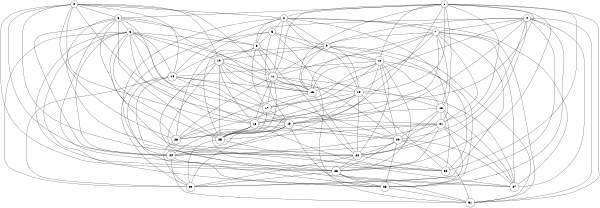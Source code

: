 graph { graph [size="4,4"]; node[shape=circle];
 0-- 2
 0-- 3
 0--10
 0--11
 0--14
 0--18
 0--19
 0--22
 0--23
 0--24
 0--26
 1-- 2
 1-- 3
 1--11
 1--12
 1--13
 1--15
 1--16
 1--18
 1--19
 1--21
 1--23
 1--30
 1--31
 2-- 5
 2-- 7
 2-- 8
 2-- 9
 2--11
 2--14
 2--15
 2--21
 2--24
 2--27
 3-- 6
 3-- 8
 3--16
 3--18
 3--22
 3--24
 3--25
 3--26
 3--30
 4-- 7
 4-- 8
 4-- 9
 4--16
 4--19
 4--20
 4--22
 4--27
 4--28
 4--29
 4--31
 5-- 8
 5-- 9
 5--12
 5--19
 5--26
 5--29
 5--31
 6-- 8
 6--10
 6--11
 6--14
 6--17
 6--18
 6--21
 6--22
 6--23
 6--24
 6--25
 6--28
 6--29
 7-- 9
 7--11
 7--13
 7--15
 7--16
 7--19
 7--21
 7--27
 7--29
 7--31
 8--10
 8--11
 8--15
 8--16
 8--17
 8--25
 9--10
 9--11
 9--12
 9--14
 9--15
 9--16
 9--30
 9--31
10--11
10--15
10--16
10--18
10--20
10--25
10--27
10--30
11--13
11--16
11--17
11--18
11--20
11--22
11--25
11--26
12--13
12--14
12--16
12--17
12--20
12--22
12--23
12--24
12--26
12--28
13--18
13--20
13--21
13--22
13--27
13--30
14--16
14--17
14--19
14--23
14--28
14--29
15--17
15--18
15--19
15--22
15--25
15--27
15--30
16--17
16--22
16--26
17--18
17--19
17--25
18--20
18--23
18--24
18--25
18--30
19--20
19--24
19--25
19--26
19--28
19--29
20--22
20--23
20--24
20--27
20--28
20--31
21--22
21--23
21--24
21--25
21--26
21--27
21--28
22--23
22--29
22--30
23--27
23--28
23--29
23--31
24--28
24--31
25--27
25--29
26--29
28--31

}
